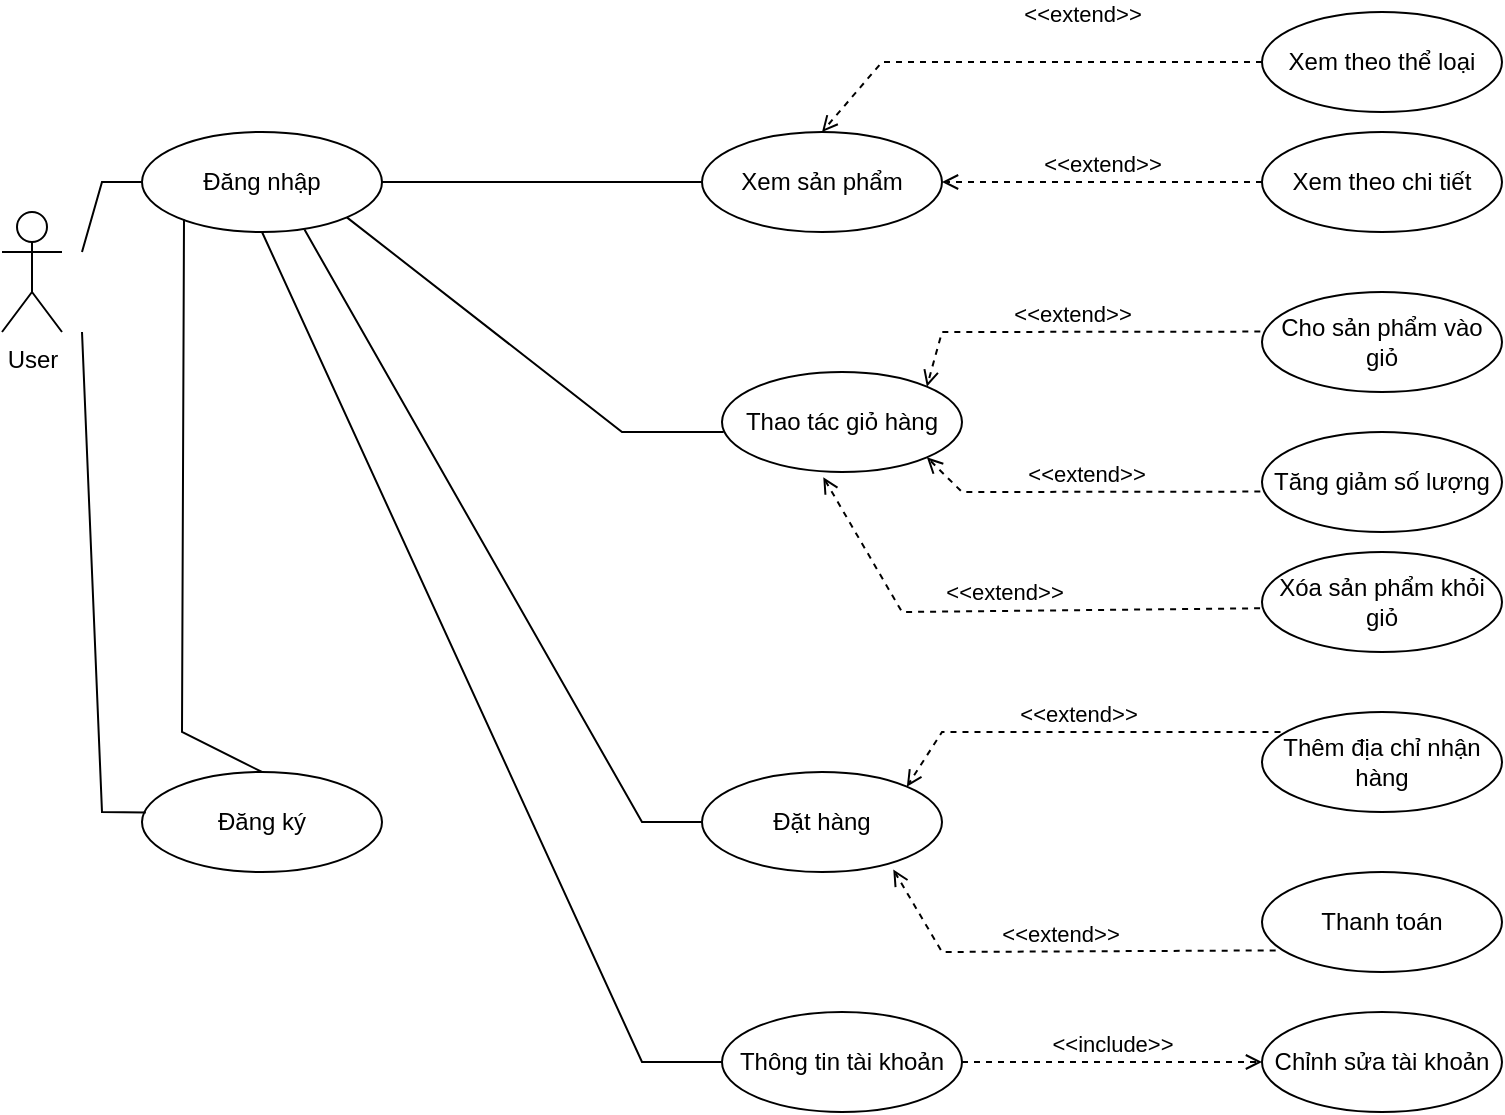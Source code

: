 <mxfile version="22.1.21" type="device">
  <diagram name="Page-1" id="vQgGLVUvv_Mbf1YJGMmc">
    <mxGraphModel dx="875" dy="524" grid="1" gridSize="10" guides="1" tooltips="1" connect="1" arrows="1" fold="1" page="1" pageScale="1" pageWidth="850" pageHeight="1100" math="0" shadow="0">
      <root>
        <mxCell id="0" />
        <mxCell id="1" parent="0" />
        <mxCell id="kG6o4c0gzeUAghqNb9E0-1" value="User" style="shape=umlActor;verticalLabelPosition=bottom;verticalAlign=top;html=1;outlineConnect=0;" parent="1" vertex="1">
          <mxGeometry x="30" y="260" width="30" height="60" as="geometry" />
        </mxCell>
        <mxCell id="kG6o4c0gzeUAghqNb9E0-4" value="Đăng nhập" style="ellipse;whiteSpace=wrap;html=1;" parent="1" vertex="1">
          <mxGeometry x="100" y="220" width="120" height="50" as="geometry" />
        </mxCell>
        <mxCell id="kG6o4c0gzeUAghqNb9E0-5" value="Đăng ký" style="ellipse;whiteSpace=wrap;html=1;" parent="1" vertex="1">
          <mxGeometry x="100" y="540" width="120" height="50" as="geometry" />
        </mxCell>
        <mxCell id="kG6o4c0gzeUAghqNb9E0-6" value="" style="endArrow=none;html=1;rounded=0;entryX=0;entryY=0.5;entryDx=0;entryDy=0;" parent="1" target="kG6o4c0gzeUAghqNb9E0-4" edge="1">
          <mxGeometry width="50" height="50" relative="1" as="geometry">
            <mxPoint x="70" y="280" as="sourcePoint" />
            <mxPoint x="170" y="170" as="targetPoint" />
            <Array as="points">
              <mxPoint x="80" y="245" />
            </Array>
          </mxGeometry>
        </mxCell>
        <mxCell id="kG6o4c0gzeUAghqNb9E0-7" value="" style="endArrow=none;html=1;rounded=0;entryX=0.016;entryY=0.406;entryDx=0;entryDy=0;entryPerimeter=0;" parent="1" target="kG6o4c0gzeUAghqNb9E0-5" edge="1">
          <mxGeometry width="50" height="50" relative="1" as="geometry">
            <mxPoint x="70" y="320" as="sourcePoint" />
            <mxPoint x="390" y="230" as="targetPoint" />
            <Array as="points">
              <mxPoint x="80" y="560" />
            </Array>
          </mxGeometry>
        </mxCell>
        <mxCell id="kG6o4c0gzeUAghqNb9E0-8" value="Xem sản phẩm" style="ellipse;whiteSpace=wrap;html=1;" parent="1" vertex="1">
          <mxGeometry x="380" y="220" width="120" height="50" as="geometry" />
        </mxCell>
        <mxCell id="kG6o4c0gzeUAghqNb9E0-9" value="" style="endArrow=none;html=1;rounded=0;exitX=1;exitY=0.5;exitDx=0;exitDy=0;entryX=0;entryY=0.5;entryDx=0;entryDy=0;" parent="1" source="kG6o4c0gzeUAghqNb9E0-4" target="kG6o4c0gzeUAghqNb9E0-8" edge="1">
          <mxGeometry width="50" height="50" relative="1" as="geometry">
            <mxPoint x="290" y="190" as="sourcePoint" />
            <mxPoint x="340" y="140" as="targetPoint" />
          </mxGeometry>
        </mxCell>
        <mxCell id="kG6o4c0gzeUAghqNb9E0-10" value="Xem theo thể loại" style="ellipse;whiteSpace=wrap;html=1;" parent="1" vertex="1">
          <mxGeometry x="660" y="160" width="120" height="50" as="geometry" />
        </mxCell>
        <mxCell id="kG6o4c0gzeUAghqNb9E0-11" value="Xem theo chi tiết" style="ellipse;whiteSpace=wrap;html=1;" parent="1" vertex="1">
          <mxGeometry x="660" y="220" width="120" height="50" as="geometry" />
        </mxCell>
        <mxCell id="kG6o4c0gzeUAghqNb9E0-12" value="Thao tác giỏ hàng" style="ellipse;whiteSpace=wrap;html=1;" parent="1" vertex="1">
          <mxGeometry x="390" y="340" width="120" height="50" as="geometry" />
        </mxCell>
        <mxCell id="kG6o4c0gzeUAghqNb9E0-13" value="Cho sản phẩm vào giỏ" style="ellipse;whiteSpace=wrap;html=1;" parent="1" vertex="1">
          <mxGeometry x="660" y="300" width="120" height="50" as="geometry" />
        </mxCell>
        <mxCell id="kG6o4c0gzeUAghqNb9E0-14" value="Tăng giảm số lượng" style="ellipse;whiteSpace=wrap;html=1;" parent="1" vertex="1">
          <mxGeometry x="660" y="370" width="120" height="50" as="geometry" />
        </mxCell>
        <mxCell id="kG6o4c0gzeUAghqNb9E0-15" value="Xóa sản phẩm khỏi giỏ" style="ellipse;whiteSpace=wrap;html=1;" parent="1" vertex="1">
          <mxGeometry x="660" y="430" width="120" height="50" as="geometry" />
        </mxCell>
        <mxCell id="kG6o4c0gzeUAghqNb9E0-16" value="Đặt hàng" style="ellipse;whiteSpace=wrap;html=1;" parent="1" vertex="1">
          <mxGeometry x="380" y="540" width="120" height="50" as="geometry" />
        </mxCell>
        <mxCell id="kG6o4c0gzeUAghqNb9E0-17" value="Thêm địa chỉ nhận hàng" style="ellipse;whiteSpace=wrap;html=1;" parent="1" vertex="1">
          <mxGeometry x="660" y="510" width="120" height="50" as="geometry" />
        </mxCell>
        <mxCell id="kG6o4c0gzeUAghqNb9E0-18" value="Thông tin tài khoản" style="ellipse;whiteSpace=wrap;html=1;" parent="1" vertex="1">
          <mxGeometry x="390" y="660" width="120" height="50" as="geometry" />
        </mxCell>
        <mxCell id="kG6o4c0gzeUAghqNb9E0-19" value="Chỉnh sửa tài khoản" style="ellipse;whiteSpace=wrap;html=1;" parent="1" vertex="1">
          <mxGeometry x="660" y="660" width="120" height="50" as="geometry" />
        </mxCell>
        <mxCell id="kG6o4c0gzeUAghqNb9E0-20" value="Thanh toán" style="ellipse;whiteSpace=wrap;html=1;" parent="1" vertex="1">
          <mxGeometry x="660" y="590" width="120" height="50" as="geometry" />
        </mxCell>
        <mxCell id="kG6o4c0gzeUAghqNb9E0-21" value="&amp;lt;&amp;lt;extend&amp;gt;&amp;gt;" style="html=1;verticalAlign=bottom;labelBackgroundColor=none;endArrow=open;endFill=0;dashed=1;rounded=0;exitX=0;exitY=0.5;exitDx=0;exitDy=0;entryX=0.5;entryY=0;entryDx=0;entryDy=0;" parent="1" source="kG6o4c0gzeUAghqNb9E0-10" target="kG6o4c0gzeUAghqNb9E0-8" edge="1">
          <mxGeometry x="-0.238" y="-15" width="160" relative="1" as="geometry">
            <mxPoint x="120" y="170" as="sourcePoint" />
            <mxPoint x="280" y="170" as="targetPoint" />
            <Array as="points">
              <mxPoint x="470" y="185" />
            </Array>
            <mxPoint as="offset" />
          </mxGeometry>
        </mxCell>
        <mxCell id="kG6o4c0gzeUAghqNb9E0-22" value="&amp;lt;&amp;lt;extend&amp;gt;&amp;gt;" style="html=1;verticalAlign=bottom;labelBackgroundColor=none;endArrow=open;endFill=0;dashed=1;rounded=0;exitX=0;exitY=0.5;exitDx=0;exitDy=0;entryX=1;entryY=0.5;entryDx=0;entryDy=0;" parent="1" source="kG6o4c0gzeUAghqNb9E0-11" target="kG6o4c0gzeUAghqNb9E0-8" edge="1">
          <mxGeometry width="160" relative="1" as="geometry">
            <mxPoint x="240" y="430" as="sourcePoint" />
            <mxPoint x="400" y="430" as="targetPoint" />
          </mxGeometry>
        </mxCell>
        <mxCell id="kG6o4c0gzeUAghqNb9E0-23" value="&amp;lt;&amp;lt;extend&amp;gt;&amp;gt;" style="html=1;verticalAlign=bottom;labelBackgroundColor=none;endArrow=open;endFill=0;dashed=1;rounded=0;entryX=1;entryY=0;entryDx=0;entryDy=0;exitX=-0.007;exitY=0.396;exitDx=0;exitDy=0;exitPerimeter=0;" parent="1" target="kG6o4c0gzeUAghqNb9E0-12" edge="1" source="kG6o4c0gzeUAghqNb9E0-13">
          <mxGeometry width="160" relative="1" as="geometry">
            <mxPoint x="480" y="320" as="sourcePoint" />
            <mxPoint x="480" y="440" as="targetPoint" />
            <Array as="points">
              <mxPoint x="500" y="320" />
            </Array>
          </mxGeometry>
        </mxCell>
        <mxCell id="kG6o4c0gzeUAghqNb9E0-24" value="&amp;lt;&amp;lt;extend&amp;gt;&amp;gt;" style="html=1;verticalAlign=bottom;labelBackgroundColor=none;endArrow=open;endFill=0;dashed=1;rounded=0;exitX=-0.007;exitY=0.596;exitDx=0;exitDy=0;entryX=1;entryY=1;entryDx=0;entryDy=0;exitPerimeter=0;" parent="1" source="kG6o4c0gzeUAghqNb9E0-14" target="kG6o4c0gzeUAghqNb9E0-12" edge="1">
          <mxGeometry width="160" relative="1" as="geometry">
            <mxPoint x="270" y="420" as="sourcePoint" />
            <mxPoint x="430" y="420" as="targetPoint" />
            <Array as="points">
              <mxPoint x="510" y="400" />
            </Array>
          </mxGeometry>
        </mxCell>
        <mxCell id="kG6o4c0gzeUAghqNb9E0-25" value="&amp;lt;&amp;lt;extend&amp;gt;&amp;gt;" style="html=1;verticalAlign=bottom;labelBackgroundColor=none;endArrow=open;endFill=0;dashed=1;rounded=0;entryX=0.422;entryY=1.052;entryDx=0;entryDy=0;entryPerimeter=0;exitX=-0.008;exitY=0.563;exitDx=0;exitDy=0;exitPerimeter=0;" parent="1" source="kG6o4c0gzeUAghqNb9E0-15" target="kG6o4c0gzeUAghqNb9E0-12" edge="1">
          <mxGeometry width="160" relative="1" as="geometry">
            <mxPoint x="350" y="460" as="sourcePoint" />
            <mxPoint x="510" y="460" as="targetPoint" />
            <Array as="points">
              <mxPoint x="480" y="460" />
            </Array>
          </mxGeometry>
        </mxCell>
        <mxCell id="kG6o4c0gzeUAghqNb9E0-26" value="" style="endArrow=none;html=1;rounded=0;entryX=0.175;entryY=0.876;entryDx=0;entryDy=0;exitX=0.5;exitY=0;exitDx=0;exitDy=0;entryPerimeter=0;" parent="1" source="kG6o4c0gzeUAghqNb9E0-5" target="kG6o4c0gzeUAghqNb9E0-4" edge="1">
          <mxGeometry width="50" height="50" relative="1" as="geometry">
            <mxPoint x="140" y="550" as="sourcePoint" />
            <mxPoint x="270" y="260" as="targetPoint" />
            <Array as="points">
              <mxPoint x="120" y="520" />
            </Array>
          </mxGeometry>
        </mxCell>
        <mxCell id="kG6o4c0gzeUAghqNb9E0-28" value="" style="endArrow=none;html=1;rounded=0;exitX=1;exitY=1;exitDx=0;exitDy=0;entryX=0.007;entryY=0.6;entryDx=0;entryDy=0;entryPerimeter=0;" parent="1" source="kG6o4c0gzeUAghqNb9E0-4" target="kG6o4c0gzeUAghqNb9E0-12" edge="1">
          <mxGeometry width="50" height="50" relative="1" as="geometry">
            <mxPoint x="200" y="460" as="sourcePoint" />
            <mxPoint x="250" y="410" as="targetPoint" />
            <Array as="points">
              <mxPoint x="340" y="370" />
            </Array>
          </mxGeometry>
        </mxCell>
        <mxCell id="kG6o4c0gzeUAghqNb9E0-29" value="" style="endArrow=none;html=1;rounded=0;exitX=0.677;exitY=0.976;exitDx=0;exitDy=0;exitPerimeter=0;entryX=0;entryY=0.5;entryDx=0;entryDy=0;" parent="1" source="kG6o4c0gzeUAghqNb9E0-4" target="kG6o4c0gzeUAghqNb9E0-16" edge="1">
          <mxGeometry width="50" height="50" relative="1" as="geometry">
            <mxPoint x="250" y="510" as="sourcePoint" />
            <mxPoint x="300" y="460" as="targetPoint" />
            <Array as="points">
              <mxPoint x="350" y="565" />
            </Array>
          </mxGeometry>
        </mxCell>
        <mxCell id="kG6o4c0gzeUAghqNb9E0-30" value="" style="endArrow=none;html=1;rounded=0;exitX=0.5;exitY=1;exitDx=0;exitDy=0;entryX=0;entryY=0.5;entryDx=0;entryDy=0;" parent="1" source="kG6o4c0gzeUAghqNb9E0-4" target="kG6o4c0gzeUAghqNb9E0-18" edge="1">
          <mxGeometry width="50" height="50" relative="1" as="geometry">
            <mxPoint x="210" y="510" as="sourcePoint" />
            <mxPoint x="260" y="460" as="targetPoint" />
            <Array as="points">
              <mxPoint x="350" y="685" />
            </Array>
          </mxGeometry>
        </mxCell>
        <mxCell id="kG6o4c0gzeUAghqNb9E0-31" value="&amp;lt;&amp;lt;extend&amp;gt;&amp;gt;" style="html=1;verticalAlign=bottom;labelBackgroundColor=none;endArrow=open;endFill=0;dashed=1;rounded=0;exitX=0.077;exitY=0.2;exitDx=0;exitDy=0;exitPerimeter=0;entryX=1;entryY=0;entryDx=0;entryDy=0;" parent="1" source="kG6o4c0gzeUAghqNb9E0-17" target="kG6o4c0gzeUAghqNb9E0-16" edge="1">
          <mxGeometry width="160" relative="1" as="geometry">
            <mxPoint x="300" y="490" as="sourcePoint" />
            <mxPoint x="460" y="490" as="targetPoint" />
            <Array as="points">
              <mxPoint x="500" y="520" />
            </Array>
          </mxGeometry>
        </mxCell>
        <mxCell id="kG6o4c0gzeUAghqNb9E0-32" value="&amp;lt;&amp;lt;extend&amp;gt;&amp;gt;" style="html=1;verticalAlign=bottom;labelBackgroundColor=none;endArrow=open;endFill=0;dashed=1;rounded=0;entryX=0.797;entryY=0.976;entryDx=0;entryDy=0;entryPerimeter=0;exitX=0.057;exitY=0.784;exitDx=0;exitDy=0;exitPerimeter=0;" parent="1" source="kG6o4c0gzeUAghqNb9E0-20" target="kG6o4c0gzeUAghqNb9E0-16" edge="1">
          <mxGeometry width="160" relative="1" as="geometry">
            <mxPoint x="380" y="630" as="sourcePoint" />
            <mxPoint x="540" y="630" as="targetPoint" />
            <Array as="points">
              <mxPoint x="500" y="630" />
            </Array>
          </mxGeometry>
        </mxCell>
        <mxCell id="kG6o4c0gzeUAghqNb9E0-34" value="&amp;lt;&amp;lt;include&amp;gt;&amp;gt;" style="html=1;verticalAlign=bottom;labelBackgroundColor=none;endArrow=open;endFill=0;dashed=1;rounded=0;exitX=1;exitY=0.5;exitDx=0;exitDy=0;entryX=0;entryY=0.5;entryDx=0;entryDy=0;" parent="1" source="kG6o4c0gzeUAghqNb9E0-18" target="kG6o4c0gzeUAghqNb9E0-19" edge="1">
          <mxGeometry width="160" relative="1" as="geometry">
            <mxPoint x="360" y="730" as="sourcePoint" />
            <mxPoint x="520" y="730" as="targetPoint" />
          </mxGeometry>
        </mxCell>
      </root>
    </mxGraphModel>
  </diagram>
</mxfile>

